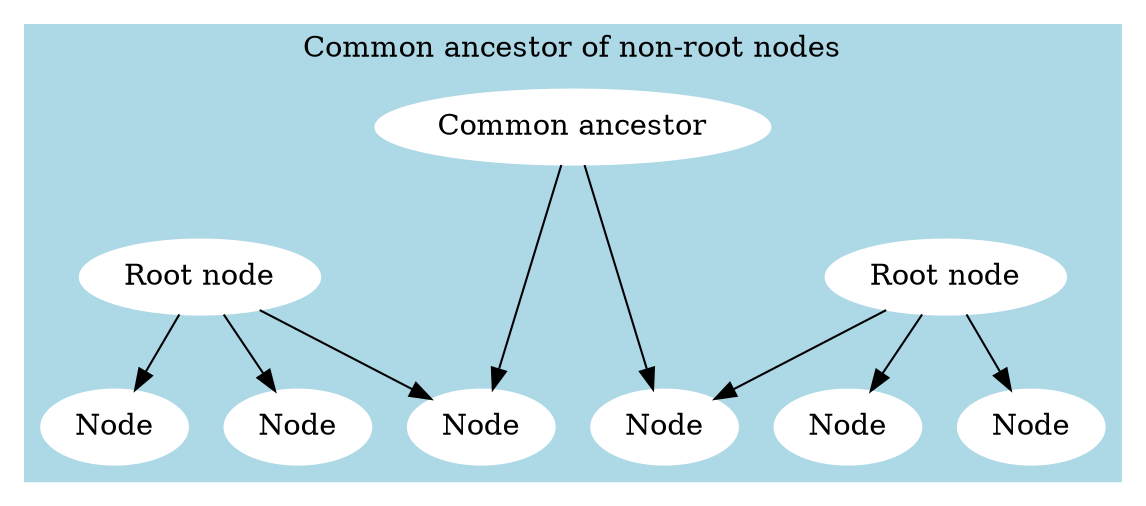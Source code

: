 digraph G {
  splines=false;
  node [style=filled,color=white, ordering=out, width=.1];
  subgraph cluster_common_ancestor_nodes {
    rank=same;
    concentrate=true;
    label = "Common ancestor of non-root nodes";
    style=filled;
    color=lightblue;
    ca [label="Common ancestor"];
    r1 [label="Root node"];
    invisible_node [style=invis, width=0.01, height=0.01];
    r2 [label="Root node"];
    { node [label="Node"]; a1, a2, a3};
    r1 -> {a1, a2, a3};
    { node [label="Node"]; b1, b2, b3};
    r2 -> {b1, b2, b3};
    ca -> invisible_node [style=invis];
    invisible_node -> {a3, b1} [style=invis];
    ca -> {a3, b1};
  }
}
